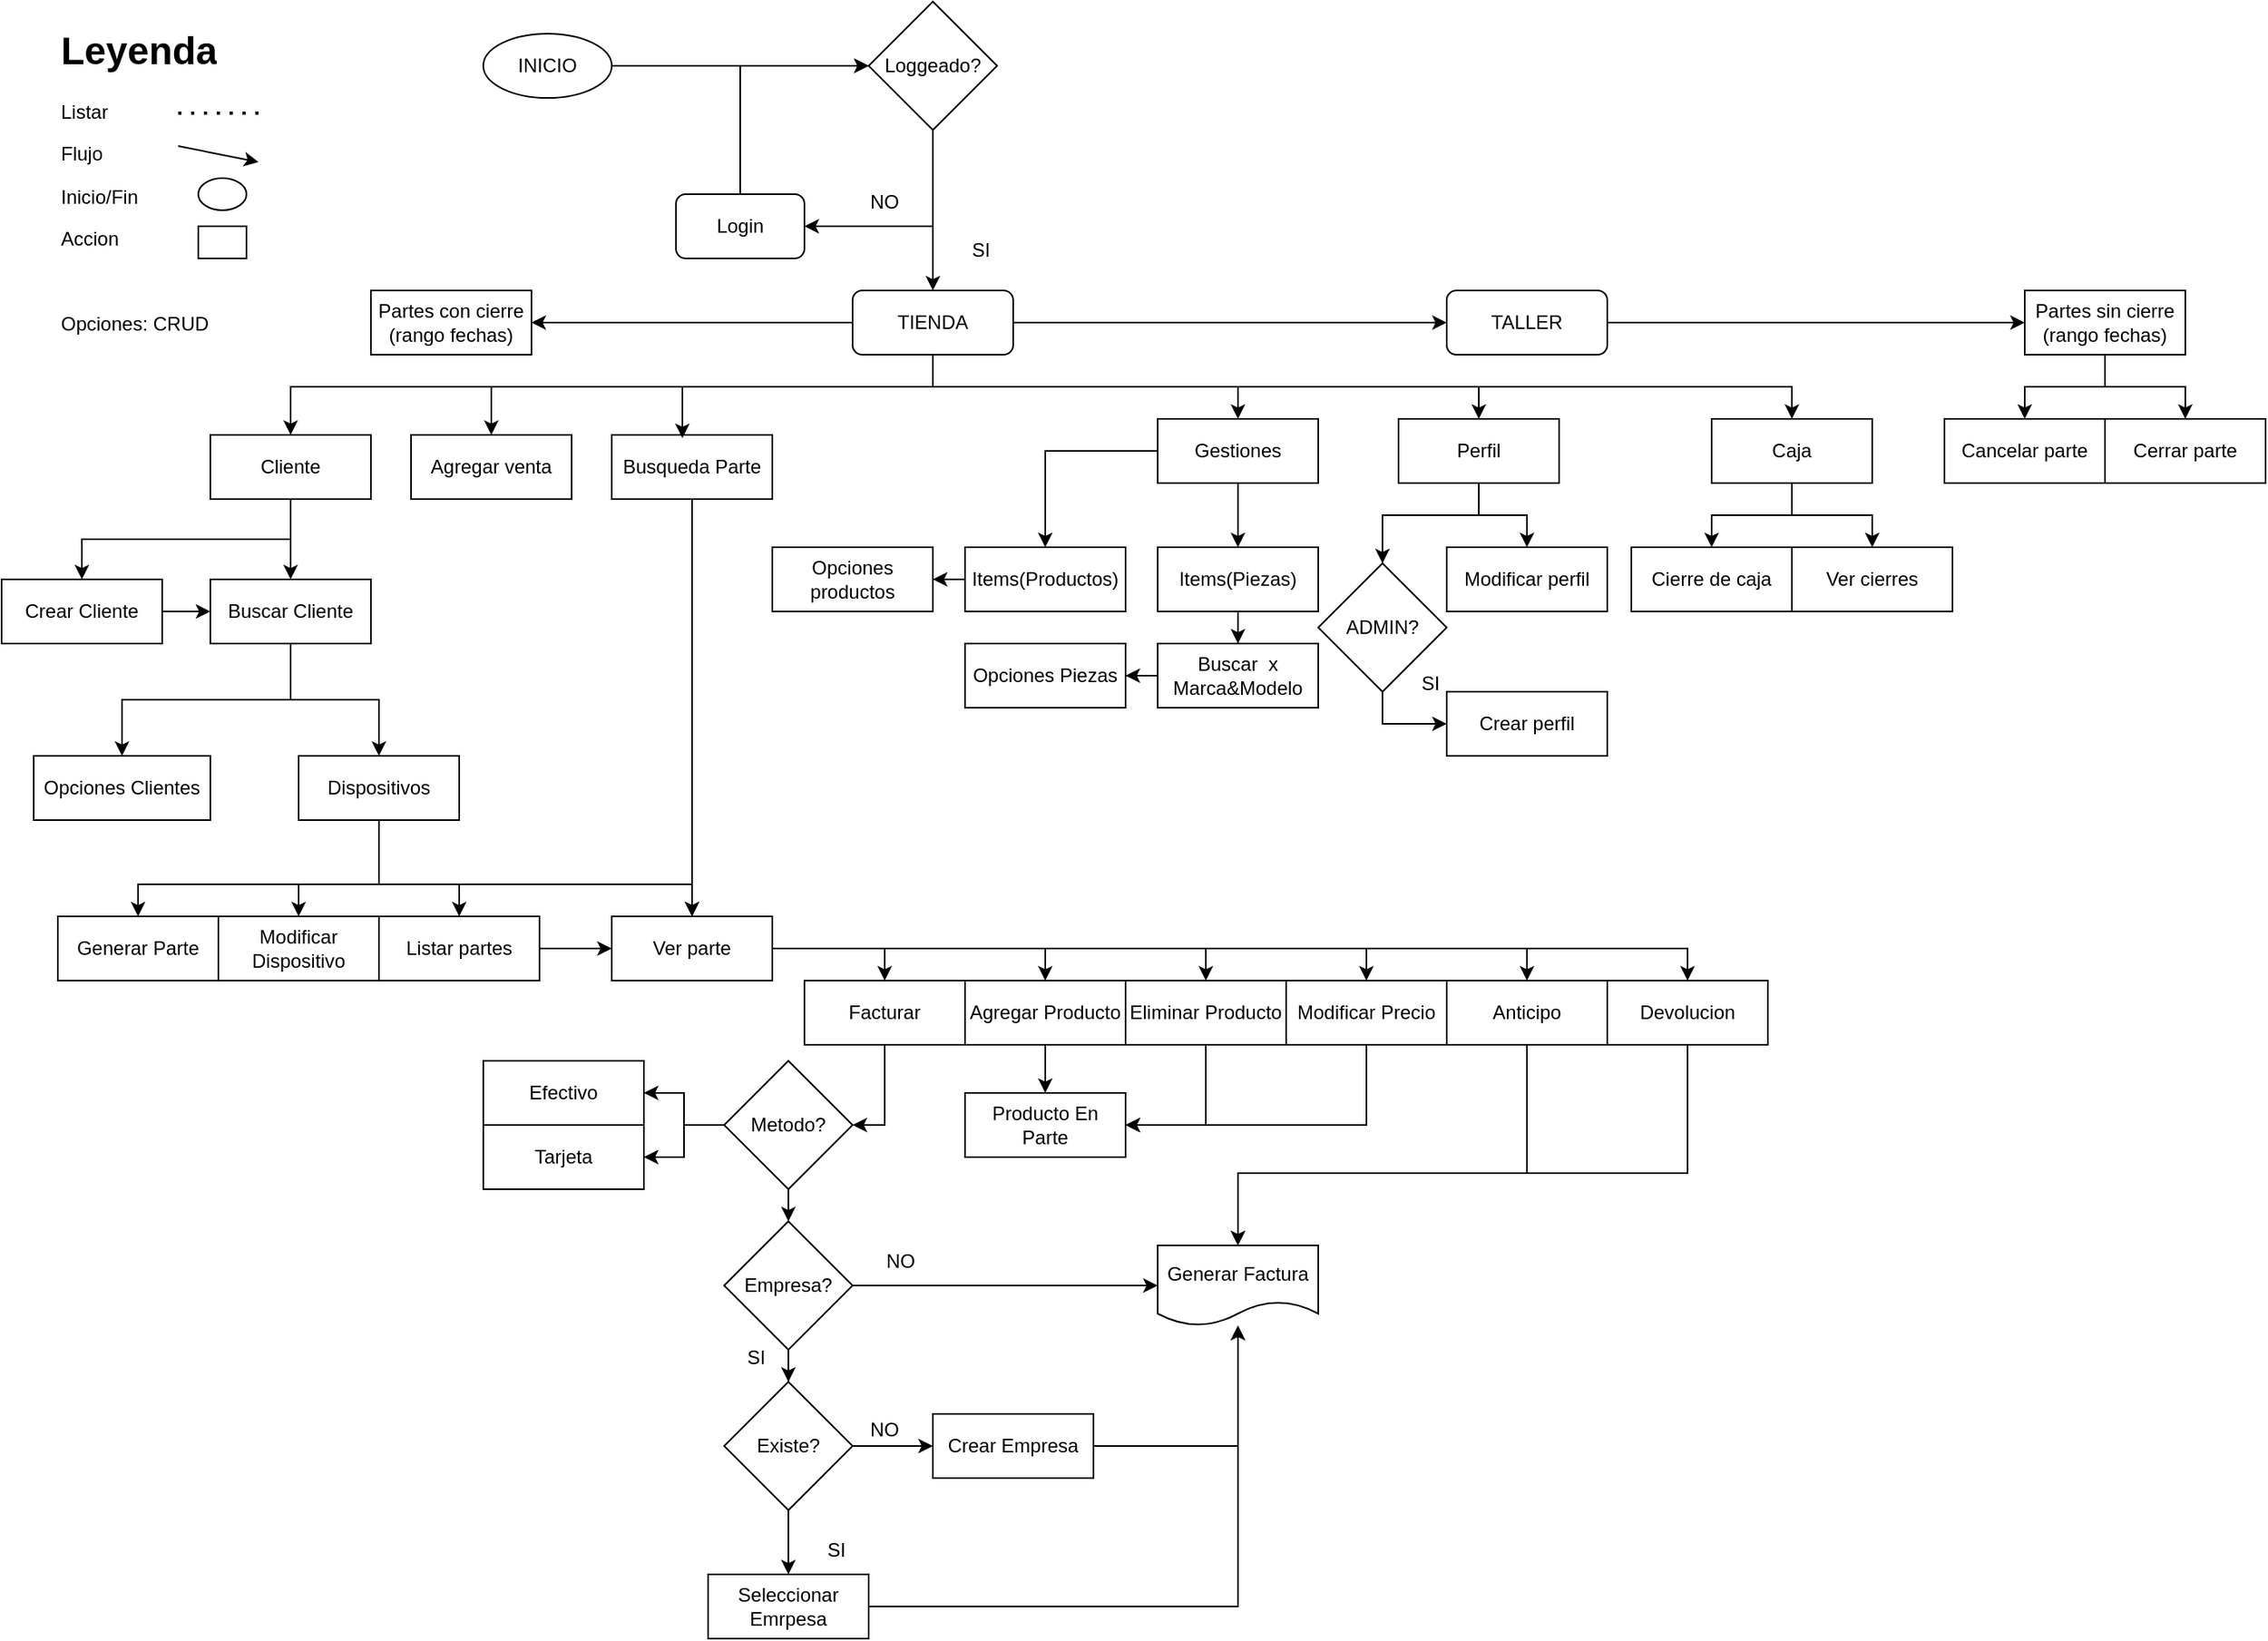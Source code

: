 <mxfile version="26.2.15">
  <diagram name="Página-1" id="Z_W9YwhYfjaV085U8AMI">
    <mxGraphModel dx="2492" dy="875" grid="1" gridSize="10" guides="1" tooltips="1" connect="1" arrows="1" fold="1" page="1" pageScale="1" pageWidth="827" pageHeight="1169" math="0" shadow="0">
      <root>
        <mxCell id="0" />
        <mxCell id="1" parent="0" />
        <mxCell id="-iHipi6ZEOvdDk3W6BI1-5" style="edgeStyle=orthogonalEdgeStyle;rounded=0;orthogonalLoop=1;jettySize=auto;html=1;entryX=0;entryY=0.5;entryDx=0;entryDy=0;" parent="1" source="-iHipi6ZEOvdDk3W6BI1-2" target="-iHipi6ZEOvdDk3W6BI1-4" edge="1">
          <mxGeometry relative="1" as="geometry" />
        </mxCell>
        <mxCell id="-iHipi6ZEOvdDk3W6BI1-2" value="INICIO" style="ellipse;whiteSpace=wrap;html=1;" parent="1" vertex="1">
          <mxGeometry x="120" y="20" width="80" height="40" as="geometry" />
        </mxCell>
        <mxCell id="-iHipi6ZEOvdDk3W6BI1-17" style="edgeStyle=orthogonalEdgeStyle;rounded=0;orthogonalLoop=1;jettySize=auto;html=1;entryX=0;entryY=0.5;entryDx=0;entryDy=0;exitX=0.5;exitY=0;exitDx=0;exitDy=0;" parent="1" source="-iHipi6ZEOvdDk3W6BI1-3" target="-iHipi6ZEOvdDk3W6BI1-4" edge="1">
          <mxGeometry relative="1" as="geometry" />
        </mxCell>
        <mxCell id="-iHipi6ZEOvdDk3W6BI1-3" value="Login" style="rounded=1;whiteSpace=wrap;html=1;" parent="1" vertex="1">
          <mxGeometry x="240" y="120" width="80" height="40" as="geometry" />
        </mxCell>
        <mxCell id="-iHipi6ZEOvdDk3W6BI1-9" style="edgeStyle=orthogonalEdgeStyle;rounded=0;orthogonalLoop=1;jettySize=auto;html=1;entryX=1;entryY=0.5;entryDx=0;entryDy=0;exitX=0.5;exitY=1;exitDx=0;exitDy=0;" parent="1" source="-iHipi6ZEOvdDk3W6BI1-4" target="-iHipi6ZEOvdDk3W6BI1-3" edge="1">
          <mxGeometry relative="1" as="geometry" />
        </mxCell>
        <mxCell id="-iHipi6ZEOvdDk3W6BI1-10" style="edgeStyle=orthogonalEdgeStyle;rounded=0;orthogonalLoop=1;jettySize=auto;html=1;entryX=0.5;entryY=0;entryDx=0;entryDy=0;exitX=0.5;exitY=1;exitDx=0;exitDy=0;" parent="1" source="-iHipi6ZEOvdDk3W6BI1-4" target="-iHipi6ZEOvdDk3W6BI1-8" edge="1">
          <mxGeometry relative="1" as="geometry" />
        </mxCell>
        <mxCell id="-iHipi6ZEOvdDk3W6BI1-4" value="Loggeado?" style="rhombus;whiteSpace=wrap;html=1;" parent="1" vertex="1">
          <mxGeometry x="360" width="80" height="80" as="geometry" />
        </mxCell>
        <mxCell id="-iHipi6ZEOvdDk3W6BI1-42" style="edgeStyle=orthogonalEdgeStyle;rounded=0;orthogonalLoop=1;jettySize=auto;html=1;entryX=0;entryY=0.5;entryDx=0;entryDy=0;" parent="1" source="-iHipi6ZEOvdDk3W6BI1-8" edge="1">
          <mxGeometry relative="1" as="geometry">
            <mxPoint x="720" y="200" as="targetPoint" />
          </mxGeometry>
        </mxCell>
        <mxCell id="-iHipi6ZEOvdDk3W6BI1-47" style="edgeStyle=orthogonalEdgeStyle;rounded=0;orthogonalLoop=1;jettySize=auto;html=1;entryX=0.5;entryY=0;entryDx=0;entryDy=0;exitX=0.5;exitY=1;exitDx=0;exitDy=0;" parent="1" source="-iHipi6ZEOvdDk3W6BI1-8" target="-iHipi6ZEOvdDk3W6BI1-21" edge="1">
          <mxGeometry relative="1" as="geometry">
            <Array as="points">
              <mxPoint x="400" y="240" />
              <mxPoint y="240" />
            </Array>
          </mxGeometry>
        </mxCell>
        <mxCell id="wO2uM60JOVc9Lu1RM6yL-9" style="edgeStyle=orthogonalEdgeStyle;rounded=0;orthogonalLoop=1;jettySize=auto;html=1;entryX=0.5;entryY=0;entryDx=0;entryDy=0;exitX=0.5;exitY=1;exitDx=0;exitDy=0;" parent="1" source="-iHipi6ZEOvdDk3W6BI1-8" target="wO2uM60JOVc9Lu1RM6yL-8" edge="1">
          <mxGeometry relative="1" as="geometry">
            <Array as="points">
              <mxPoint x="400" y="240" />
              <mxPoint x="590" y="240" />
            </Array>
          </mxGeometry>
        </mxCell>
        <mxCell id="diz5Id2DLB-o77FFqCjS-1" style="edgeStyle=orthogonalEdgeStyle;rounded=0;orthogonalLoop=1;jettySize=auto;html=1;" parent="1" source="-iHipi6ZEOvdDk3W6BI1-8" target="-iHipi6ZEOvdDk3W6BI1-74" edge="1">
          <mxGeometry relative="1" as="geometry" />
        </mxCell>
        <mxCell id="diz5Id2DLB-o77FFqCjS-9" style="edgeStyle=orthogonalEdgeStyle;rounded=0;orthogonalLoop=1;jettySize=auto;html=1;entryX=0.5;entryY=0;entryDx=0;entryDy=0;" parent="1" source="-iHipi6ZEOvdDk3W6BI1-8" target="-iHipi6ZEOvdDk3W6BI1-22" edge="1">
          <mxGeometry relative="1" as="geometry">
            <Array as="points">
              <mxPoint x="400" y="240" />
              <mxPoint x="125" y="240" />
            </Array>
          </mxGeometry>
        </mxCell>
        <mxCell id="diz5Id2DLB-o77FFqCjS-44" style="edgeStyle=orthogonalEdgeStyle;rounded=0;orthogonalLoop=1;jettySize=auto;html=1;entryX=0.5;entryY=0;entryDx=0;entryDy=0;" parent="1" source="-iHipi6ZEOvdDk3W6BI1-8" target="-iHipi6ZEOvdDk3W6BI1-23" edge="1">
          <mxGeometry relative="1" as="geometry">
            <Array as="points">
              <mxPoint x="400" y="240" />
              <mxPoint x="740" y="240" />
            </Array>
          </mxGeometry>
        </mxCell>
        <mxCell id="diz5Id2DLB-o77FFqCjS-45" style="edgeStyle=orthogonalEdgeStyle;rounded=0;orthogonalLoop=1;jettySize=auto;html=1;entryX=0.5;entryY=0;entryDx=0;entryDy=0;" parent="1" source="-iHipi6ZEOvdDk3W6BI1-8" target="-iHipi6ZEOvdDk3W6BI1-24" edge="1">
          <mxGeometry relative="1" as="geometry">
            <Array as="points">
              <mxPoint x="400" y="240" />
              <mxPoint x="935" y="240" />
            </Array>
          </mxGeometry>
        </mxCell>
        <mxCell id="-iHipi6ZEOvdDk3W6BI1-8" value="TIENDA" style="rounded=1;whiteSpace=wrap;html=1;" parent="1" vertex="1">
          <mxGeometry x="350" y="180" width="100" height="40" as="geometry" />
        </mxCell>
        <mxCell id="-iHipi6ZEOvdDk3W6BI1-11" value="SI" style="text;html=1;align=center;verticalAlign=middle;whiteSpace=wrap;rounded=0;" parent="1" vertex="1">
          <mxGeometry x="400" y="140" width="60" height="30" as="geometry" />
        </mxCell>
        <mxCell id="-iHipi6ZEOvdDk3W6BI1-12" value="NO" style="text;html=1;align=center;verticalAlign=middle;whiteSpace=wrap;rounded=0;" parent="1" vertex="1">
          <mxGeometry x="340" y="110" width="60" height="30" as="geometry" />
        </mxCell>
        <mxCell id="wO2uM60JOVc9Lu1RM6yL-36" style="edgeStyle=orthogonalEdgeStyle;rounded=0;orthogonalLoop=1;jettySize=auto;html=1;entryX=0;entryY=0.5;entryDx=0;entryDy=0;" parent="1" source="-iHipi6ZEOvdDk3W6BI1-19" target="-iHipi6ZEOvdDk3W6BI1-31" edge="1">
          <mxGeometry relative="1" as="geometry" />
        </mxCell>
        <mxCell id="-iHipi6ZEOvdDk3W6BI1-19" value="Crear Cliente" style="rounded=0;whiteSpace=wrap;html=1;" parent="1" vertex="1">
          <mxGeometry x="-180" y="360" width="100" height="40" as="geometry" />
        </mxCell>
        <mxCell id="diz5Id2DLB-o77FFqCjS-10" style="edgeStyle=orthogonalEdgeStyle;rounded=0;orthogonalLoop=1;jettySize=auto;html=1;" parent="1" source="-iHipi6ZEOvdDk3W6BI1-20" target="-iHipi6ZEOvdDk3W6BI1-65" edge="1">
          <mxGeometry relative="1" as="geometry" />
        </mxCell>
        <mxCell id="-iHipi6ZEOvdDk3W6BI1-20" value="Busqueda Parte" style="rounded=0;whiteSpace=wrap;html=1;" parent="1" vertex="1">
          <mxGeometry x="200" y="270" width="100" height="40" as="geometry" />
        </mxCell>
        <mxCell id="wO2uM60JOVc9Lu1RM6yL-35" style="edgeStyle=orthogonalEdgeStyle;rounded=0;orthogonalLoop=1;jettySize=auto;html=1;entryX=0.5;entryY=0;entryDx=0;entryDy=0;exitX=0.5;exitY=1;exitDx=0;exitDy=0;" parent="1" source="-iHipi6ZEOvdDk3W6BI1-21" target="-iHipi6ZEOvdDk3W6BI1-19" edge="1">
          <mxGeometry relative="1" as="geometry" />
        </mxCell>
        <mxCell id="wO2uM60JOVc9Lu1RM6yL-37" style="edgeStyle=orthogonalEdgeStyle;rounded=0;orthogonalLoop=1;jettySize=auto;html=1;entryX=0.5;entryY=0;entryDx=0;entryDy=0;" parent="1" source="-iHipi6ZEOvdDk3W6BI1-21" target="-iHipi6ZEOvdDk3W6BI1-31" edge="1">
          <mxGeometry relative="1" as="geometry" />
        </mxCell>
        <mxCell id="-iHipi6ZEOvdDk3W6BI1-21" value="&lt;div&gt;&lt;span style=&quot;background-color: transparent; color: light-dark(rgb(0, 0, 0), rgb(255, 255, 255));&quot;&gt;Cliente&lt;/span&gt;&lt;/div&gt;" style="rounded=0;whiteSpace=wrap;html=1;" parent="1" vertex="1">
          <mxGeometry x="-50" y="270" width="100" height="40" as="geometry" />
        </mxCell>
        <mxCell id="-iHipi6ZEOvdDk3W6BI1-22" value="Agregar venta" style="rounded=0;whiteSpace=wrap;html=1;" parent="1" vertex="1">
          <mxGeometry x="75" y="270" width="100" height="40" as="geometry" />
        </mxCell>
        <mxCell id="diz5Id2DLB-o77FFqCjS-38" style="edgeStyle=orthogonalEdgeStyle;rounded=0;orthogonalLoop=1;jettySize=auto;html=1;" parent="1" source="-iHipi6ZEOvdDk3W6BI1-23" target="diz5Id2DLB-o77FFqCjS-36" edge="1">
          <mxGeometry relative="1" as="geometry">
            <Array as="points">
              <mxPoint x="740" y="320" />
              <mxPoint x="680" y="320" />
            </Array>
          </mxGeometry>
        </mxCell>
        <mxCell id="diz5Id2DLB-o77FFqCjS-43" style="edgeStyle=orthogonalEdgeStyle;rounded=0;orthogonalLoop=1;jettySize=auto;html=1;entryX=0.5;entryY=0;entryDx=0;entryDy=0;" parent="1" source="-iHipi6ZEOvdDk3W6BI1-23" target="wO2uM60JOVc9Lu1RM6yL-6" edge="1">
          <mxGeometry relative="1" as="geometry" />
        </mxCell>
        <mxCell id="-iHipi6ZEOvdDk3W6BI1-23" value="Perfil" style="rounded=0;whiteSpace=wrap;html=1;" parent="1" vertex="1">
          <mxGeometry x="690" y="260" width="100" height="40" as="geometry" />
        </mxCell>
        <mxCell id="wO2uM60JOVc9Lu1RM6yL-4" style="edgeStyle=orthogonalEdgeStyle;rounded=0;orthogonalLoop=1;jettySize=auto;html=1;entryX=0.5;entryY=0;entryDx=0;entryDy=0;" parent="1" source="-iHipi6ZEOvdDk3W6BI1-24" target="wO2uM60JOVc9Lu1RM6yL-2" edge="1">
          <mxGeometry relative="1" as="geometry" />
        </mxCell>
        <mxCell id="wO2uM60JOVc9Lu1RM6yL-5" style="edgeStyle=orthogonalEdgeStyle;rounded=0;orthogonalLoop=1;jettySize=auto;html=1;entryX=0.5;entryY=0;entryDx=0;entryDy=0;" parent="1" source="-iHipi6ZEOvdDk3W6BI1-24" target="wO2uM60JOVc9Lu1RM6yL-3" edge="1">
          <mxGeometry relative="1" as="geometry" />
        </mxCell>
        <mxCell id="-iHipi6ZEOvdDk3W6BI1-24" value="Caja" style="rounded=0;whiteSpace=wrap;html=1;" parent="1" vertex="1">
          <mxGeometry x="885" y="260" width="100" height="40" as="geometry" />
        </mxCell>
        <mxCell id="-iHipi6ZEOvdDk3W6BI1-60" style="edgeStyle=orthogonalEdgeStyle;rounded=0;orthogonalLoop=1;jettySize=auto;html=1;entryX=0.5;entryY=0;entryDx=0;entryDy=0;" parent="1" source="-iHipi6ZEOvdDk3W6BI1-31" target="-iHipi6ZEOvdDk3W6BI1-59" edge="1">
          <mxGeometry relative="1" as="geometry" />
        </mxCell>
        <mxCell id="-iHipi6ZEOvdDk3W6BI1-62" style="edgeStyle=orthogonalEdgeStyle;rounded=0;orthogonalLoop=1;jettySize=auto;html=1;entryX=0.5;entryY=0;entryDx=0;entryDy=0;" parent="1" source="-iHipi6ZEOvdDk3W6BI1-31" target="-iHipi6ZEOvdDk3W6BI1-61" edge="1">
          <mxGeometry relative="1" as="geometry" />
        </mxCell>
        <mxCell id="-iHipi6ZEOvdDk3W6BI1-31" value="Buscar Cliente" style="rounded=0;whiteSpace=wrap;html=1;" parent="1" vertex="1">
          <mxGeometry x="-50" y="360" width="100" height="40" as="geometry" />
        </mxCell>
        <mxCell id="-iHipi6ZEOvdDk3W6BI1-59" value="Opciones Clientes" style="rounded=0;whiteSpace=wrap;html=1;" parent="1" vertex="1">
          <mxGeometry x="-160" y="470" width="110" height="40" as="geometry" />
        </mxCell>
        <mxCell id="wO2uM60JOVc9Lu1RM6yL-19" style="edgeStyle=orthogonalEdgeStyle;rounded=0;orthogonalLoop=1;jettySize=auto;html=1;entryX=0.5;entryY=0;entryDx=0;entryDy=0;" parent="1" source="-iHipi6ZEOvdDk3W6BI1-61" target="-iHipi6ZEOvdDk3W6BI1-68" edge="1">
          <mxGeometry relative="1" as="geometry">
            <Array as="points">
              <mxPoint x="55" y="550" />
              <mxPoint x="5" y="550" />
            </Array>
          </mxGeometry>
        </mxCell>
        <mxCell id="wO2uM60JOVc9Lu1RM6yL-26" style="edgeStyle=orthogonalEdgeStyle;rounded=0;orthogonalLoop=1;jettySize=auto;html=1;entryX=0.5;entryY=0;entryDx=0;entryDy=0;exitX=0.5;exitY=1;exitDx=0;exitDy=0;" parent="1" source="-iHipi6ZEOvdDk3W6BI1-61" target="-iHipi6ZEOvdDk3W6BI1-65" edge="1">
          <mxGeometry relative="1" as="geometry">
            <Array as="points">
              <mxPoint x="55" y="550" />
              <mxPoint x="250" y="550" />
            </Array>
          </mxGeometry>
        </mxCell>
        <mxCell id="diz5Id2DLB-o77FFqCjS-6" style="edgeStyle=orthogonalEdgeStyle;rounded=0;orthogonalLoop=1;jettySize=auto;html=1;entryX=0.5;entryY=0;entryDx=0;entryDy=0;" parent="1" source="-iHipi6ZEOvdDk3W6BI1-61" target="-iHipi6ZEOvdDk3W6BI1-64" edge="1">
          <mxGeometry relative="1" as="geometry">
            <Array as="points">
              <mxPoint x="55" y="550" />
              <mxPoint x="105" y="550" />
            </Array>
          </mxGeometry>
        </mxCell>
        <mxCell id="diz5Id2DLB-o77FFqCjS-28" style="edgeStyle=orthogonalEdgeStyle;rounded=0;orthogonalLoop=1;jettySize=auto;html=1;entryX=0.5;entryY=0;entryDx=0;entryDy=0;" parent="1" source="-iHipi6ZEOvdDk3W6BI1-61" target="-iHipi6ZEOvdDk3W6BI1-70" edge="1">
          <mxGeometry relative="1" as="geometry">
            <Array as="points">
              <mxPoint x="55" y="550" />
              <mxPoint x="-95" y="550" />
            </Array>
          </mxGeometry>
        </mxCell>
        <mxCell id="-iHipi6ZEOvdDk3W6BI1-61" value="Dispositivos" style="rounded=0;whiteSpace=wrap;html=1;" parent="1" vertex="1">
          <mxGeometry x="5" y="470" width="100" height="40" as="geometry" />
        </mxCell>
        <mxCell id="diz5Id2DLB-o77FFqCjS-27" style="edgeStyle=orthogonalEdgeStyle;rounded=0;orthogonalLoop=1;jettySize=auto;html=1;entryX=0;entryY=0.5;entryDx=0;entryDy=0;" parent="1" source="-iHipi6ZEOvdDk3W6BI1-64" target="-iHipi6ZEOvdDk3W6BI1-65" edge="1">
          <mxGeometry relative="1" as="geometry" />
        </mxCell>
        <mxCell id="-iHipi6ZEOvdDk3W6BI1-64" value="Listar partes" style="rounded=0;whiteSpace=wrap;html=1;" parent="1" vertex="1">
          <mxGeometry x="55" y="570" width="100" height="40" as="geometry" />
        </mxCell>
        <mxCell id="wO2uM60JOVc9Lu1RM6yL-32" style="edgeStyle=orthogonalEdgeStyle;rounded=0;orthogonalLoop=1;jettySize=auto;html=1;entryX=0.5;entryY=0;entryDx=0;entryDy=0;" parent="1" source="-iHipi6ZEOvdDk3W6BI1-65" target="wO2uM60JOVc9Lu1RM6yL-31" edge="1">
          <mxGeometry relative="1" as="geometry" />
        </mxCell>
        <mxCell id="wO2uM60JOVc9Lu1RM6yL-34" style="edgeStyle=orthogonalEdgeStyle;rounded=0;orthogonalLoop=1;jettySize=auto;html=1;entryX=0.5;entryY=0;entryDx=0;entryDy=0;" parent="1" source="-iHipi6ZEOvdDk3W6BI1-65" target="wO2uM60JOVc9Lu1RM6yL-33" edge="1">
          <mxGeometry relative="1" as="geometry" />
        </mxCell>
        <mxCell id="U4_lhC-odjG4sOQ1pjXB-10" style="edgeStyle=orthogonalEdgeStyle;rounded=0;orthogonalLoop=1;jettySize=auto;html=1;entryX=0.5;entryY=0;entryDx=0;entryDy=0;" parent="1" source="-iHipi6ZEOvdDk3W6BI1-65" target="wO2uM60JOVc9Lu1RM6yL-38" edge="1">
          <mxGeometry relative="1" as="geometry" />
        </mxCell>
        <mxCell id="U4_lhC-odjG4sOQ1pjXB-11" style="edgeStyle=orthogonalEdgeStyle;rounded=0;orthogonalLoop=1;jettySize=auto;html=1;entryX=0.5;entryY=0;entryDx=0;entryDy=0;" parent="1" source="-iHipi6ZEOvdDk3W6BI1-65" target="wO2uM60JOVc9Lu1RM6yL-39" edge="1">
          <mxGeometry relative="1" as="geometry" />
        </mxCell>
        <mxCell id="U4_lhC-odjG4sOQ1pjXB-13" style="edgeStyle=orthogonalEdgeStyle;rounded=0;orthogonalLoop=1;jettySize=auto;html=1;entryX=0.5;entryY=0;entryDx=0;entryDy=0;" parent="1" source="-iHipi6ZEOvdDk3W6BI1-65" target="wO2uM60JOVc9Lu1RM6yL-40" edge="1">
          <mxGeometry relative="1" as="geometry" />
        </mxCell>
        <mxCell id="U4_lhC-odjG4sOQ1pjXB-15" style="edgeStyle=orthogonalEdgeStyle;rounded=0;orthogonalLoop=1;jettySize=auto;html=1;entryX=0.5;entryY=0;entryDx=0;entryDy=0;" parent="1" source="-iHipi6ZEOvdDk3W6BI1-65" target="U4_lhC-odjG4sOQ1pjXB-14" edge="1">
          <mxGeometry relative="1" as="geometry" />
        </mxCell>
        <mxCell id="-iHipi6ZEOvdDk3W6BI1-65" value="Ver parte" style="rounded=0;whiteSpace=wrap;html=1;" parent="1" vertex="1">
          <mxGeometry x="200" y="570" width="100" height="40" as="geometry" />
        </mxCell>
        <mxCell id="-iHipi6ZEOvdDk3W6BI1-68" value="Modificar Dispositivo" style="rounded=0;whiteSpace=wrap;html=1;" parent="1" vertex="1">
          <mxGeometry x="-45" y="570" width="100" height="40" as="geometry" />
        </mxCell>
        <mxCell id="-iHipi6ZEOvdDk3W6BI1-70" value="Generar Parte" style="rounded=0;whiteSpace=wrap;html=1;" parent="1" vertex="1">
          <mxGeometry x="-145" y="570" width="100" height="40" as="geometry" />
        </mxCell>
        <mxCell id="-iHipi6ZEOvdDk3W6BI1-74" value="Partes con cierre&lt;br&gt;(rango fechas)" style="rounded=0;whiteSpace=wrap;html=1;" parent="1" vertex="1">
          <mxGeometry x="50" y="180" width="100" height="40" as="geometry" />
        </mxCell>
        <mxCell id="-iHipi6ZEOvdDk3W6BI1-77" value="" style="endArrow=none;dashed=1;html=1;dashPattern=1 3;strokeWidth=2;rounded=0;" parent="1" edge="1">
          <mxGeometry width="50" height="50" relative="1" as="geometry">
            <mxPoint x="-70" y="69.52" as="sourcePoint" />
            <mxPoint x="-20" y="69.52" as="targetPoint" />
          </mxGeometry>
        </mxCell>
        <mxCell id="-iHipi6ZEOvdDk3W6BI1-79" value="&lt;h1 style=&quot;margin-top: 0px;&quot;&gt;Leyenda&lt;/h1&gt;&lt;p&gt;Listar&amp;nbsp;&lt;/p&gt;&lt;p&gt;&lt;span style=&quot;background-color: transparent; color: light-dark(rgb(0, 0, 0), rgb(255, 255, 255));&quot;&gt;Flujo&amp;nbsp;&lt;/span&gt;&lt;/p&gt;&lt;p&gt;&lt;span style=&quot;background-color: transparent; color: light-dark(rgb(0, 0, 0), rgb(255, 255, 255));&quot;&gt;Inicio/Fin&lt;/span&gt;&lt;/p&gt;&lt;p&gt;&lt;span style=&quot;background-color: transparent; color: light-dark(rgb(0, 0, 0), rgb(255, 255, 255));&quot;&gt;Accion&lt;/span&gt;&lt;/p&gt;&lt;p&gt;&lt;span style=&quot;background-color: transparent; color: light-dark(rgb(0, 0, 0), rgb(255, 255, 255));&quot;&gt;&lt;br&gt;&lt;/span&gt;&lt;/p&gt;&lt;p&gt;Opciones: CRUD&lt;/p&gt;" style="text;html=1;whiteSpace=wrap;overflow=hidden;rounded=0;" parent="1" vertex="1">
          <mxGeometry x="-145" y="10" width="180" height="240" as="geometry" />
        </mxCell>
        <mxCell id="-iHipi6ZEOvdDk3W6BI1-80" value="" style="ellipse;whiteSpace=wrap;html=1;" parent="1" vertex="1">
          <mxGeometry x="-57.5" y="110" width="30" height="20" as="geometry" />
        </mxCell>
        <mxCell id="-iHipi6ZEOvdDk3W6BI1-81" value="" style="endArrow=classic;html=1;rounded=0;" parent="1" edge="1">
          <mxGeometry width="50" height="50" relative="1" as="geometry">
            <mxPoint x="-70" y="90" as="sourcePoint" />
            <mxPoint x="-20" y="100" as="targetPoint" />
          </mxGeometry>
        </mxCell>
        <mxCell id="-iHipi6ZEOvdDk3W6BI1-82" value="" style="rounded=0;whiteSpace=wrap;html=1;" parent="1" vertex="1">
          <mxGeometry x="-57.5" y="140" width="30" height="20" as="geometry" />
        </mxCell>
        <mxCell id="wO2uM60JOVc9Lu1RM6yL-2" value="Cierre de caja" style="rounded=0;whiteSpace=wrap;html=1;" parent="1" vertex="1">
          <mxGeometry x="835" y="340" width="100" height="40" as="geometry" />
        </mxCell>
        <mxCell id="wO2uM60JOVc9Lu1RM6yL-3" value="Ver cierres" style="rounded=0;whiteSpace=wrap;html=1;" parent="1" vertex="1">
          <mxGeometry x="935" y="340" width="100" height="40" as="geometry" />
        </mxCell>
        <mxCell id="wO2uM60JOVc9Lu1RM6yL-6" value="Modificar perfil" style="rounded=0;whiteSpace=wrap;html=1;" parent="1" vertex="1">
          <mxGeometry x="720" y="340" width="100" height="40" as="geometry" />
        </mxCell>
        <mxCell id="wO2uM60JOVc9Lu1RM6yL-13" style="edgeStyle=orthogonalEdgeStyle;rounded=0;orthogonalLoop=1;jettySize=auto;html=1;entryX=0.5;entryY=0;entryDx=0;entryDy=0;" parent="1" source="wO2uM60JOVc9Lu1RM6yL-8" target="wO2uM60JOVc9Lu1RM6yL-12" edge="1">
          <mxGeometry relative="1" as="geometry" />
        </mxCell>
        <mxCell id="wO2uM60JOVc9Lu1RM6yL-23" style="edgeStyle=orthogonalEdgeStyle;rounded=0;orthogonalLoop=1;jettySize=auto;html=1;entryX=0.5;entryY=0;entryDx=0;entryDy=0;" parent="1" source="wO2uM60JOVc9Lu1RM6yL-8" target="wO2uM60JOVc9Lu1RM6yL-17" edge="1">
          <mxGeometry relative="1" as="geometry" />
        </mxCell>
        <mxCell id="wO2uM60JOVc9Lu1RM6yL-8" value="&lt;div&gt;&lt;span style=&quot;background-color: transparent; color: light-dark(rgb(0, 0, 0), rgb(255, 255, 255));&quot;&gt;Gestiones&lt;/span&gt;&lt;/div&gt;" style="rounded=0;whiteSpace=wrap;html=1;" parent="1" vertex="1">
          <mxGeometry x="540" y="260" width="100" height="40" as="geometry" />
        </mxCell>
        <mxCell id="wO2uM60JOVc9Lu1RM6yL-16" style="edgeStyle=orthogonalEdgeStyle;rounded=0;orthogonalLoop=1;jettySize=auto;html=1;entryX=0.5;entryY=0;entryDx=0;entryDy=0;" parent="1" source="wO2uM60JOVc9Lu1RM6yL-12" target="wO2uM60JOVc9Lu1RM6yL-21" edge="1">
          <mxGeometry relative="1" as="geometry">
            <mxPoint x="590" y="420" as="targetPoint" />
          </mxGeometry>
        </mxCell>
        <mxCell id="wO2uM60JOVc9Lu1RM6yL-12" value="Items(Piezas)" style="rounded=0;whiteSpace=wrap;html=1;" parent="1" vertex="1">
          <mxGeometry x="540" y="340" width="100" height="40" as="geometry" />
        </mxCell>
        <mxCell id="diz5Id2DLB-o77FFqCjS-32" style="edgeStyle=orthogonalEdgeStyle;rounded=0;orthogonalLoop=1;jettySize=auto;html=1;entryX=1;entryY=0.5;entryDx=0;entryDy=0;" parent="1" source="wO2uM60JOVc9Lu1RM6yL-17" target="wO2uM60JOVc9Lu1RM6yL-18" edge="1">
          <mxGeometry relative="1" as="geometry" />
        </mxCell>
        <mxCell id="wO2uM60JOVc9Lu1RM6yL-17" value="Items(Productos)" style="rounded=0;whiteSpace=wrap;html=1;" parent="1" vertex="1">
          <mxGeometry x="420" y="340" width="100" height="40" as="geometry" />
        </mxCell>
        <mxCell id="wO2uM60JOVc9Lu1RM6yL-18" value="Opciones productos" style="rounded=0;whiteSpace=wrap;html=1;" parent="1" vertex="1">
          <mxGeometry x="300" y="340" width="100" height="40" as="geometry" />
        </mxCell>
        <mxCell id="diz5Id2DLB-o77FFqCjS-31" style="edgeStyle=orthogonalEdgeStyle;rounded=0;orthogonalLoop=1;jettySize=auto;html=1;entryX=1;entryY=0.5;entryDx=0;entryDy=0;" parent="1" source="wO2uM60JOVc9Lu1RM6yL-21" target="wO2uM60JOVc9Lu1RM6yL-22" edge="1">
          <mxGeometry relative="1" as="geometry" />
        </mxCell>
        <mxCell id="wO2uM60JOVc9Lu1RM6yL-21" value="Buscar&amp;nbsp; x Marca&amp;amp;Modelo" style="rounded=0;whiteSpace=wrap;html=1;" parent="1" vertex="1">
          <mxGeometry x="540" y="400" width="100" height="40" as="geometry" />
        </mxCell>
        <mxCell id="wO2uM60JOVc9Lu1RM6yL-22" value="Opciones Piezas" style="rounded=0;whiteSpace=wrap;html=1;" parent="1" vertex="1">
          <mxGeometry x="420" y="400" width="100" height="40" as="geometry" />
        </mxCell>
        <mxCell id="U4_lhC-odjG4sOQ1pjXB-25" style="edgeStyle=orthogonalEdgeStyle;rounded=0;orthogonalLoop=1;jettySize=auto;html=1;entryX=0.5;entryY=0;entryDx=0;entryDy=0;exitX=0.5;exitY=1;exitDx=0;exitDy=0;" parent="1" source="U4_lhC-odjG4sOQ1pjXB-1" target="U4_lhC-odjG4sOQ1pjXB-24" edge="1">
          <mxGeometry relative="1" as="geometry" />
        </mxCell>
        <mxCell id="diz5Id2DLB-o77FFqCjS-7" style="edgeStyle=orthogonalEdgeStyle;rounded=0;orthogonalLoop=1;jettySize=auto;html=1;entryX=1;entryY=0.5;entryDx=0;entryDy=0;" parent="1" source="wO2uM60JOVc9Lu1RM6yL-31" target="U4_lhC-odjG4sOQ1pjXB-1" edge="1">
          <mxGeometry relative="1" as="geometry" />
        </mxCell>
        <mxCell id="wO2uM60JOVc9Lu1RM6yL-31" value="Facturar" style="rounded=0;whiteSpace=wrap;html=1;" parent="1" vertex="1">
          <mxGeometry x="320" y="610" width="100" height="40" as="geometry" />
        </mxCell>
        <mxCell id="diz5Id2DLB-o77FFqCjS-24" style="edgeStyle=orthogonalEdgeStyle;rounded=0;orthogonalLoop=1;jettySize=auto;html=1;" parent="1" source="wO2uM60JOVc9Lu1RM6yL-33" target="diz5Id2DLB-o77FFqCjS-23" edge="1">
          <mxGeometry relative="1" as="geometry" />
        </mxCell>
        <mxCell id="wO2uM60JOVc9Lu1RM6yL-33" value="Agregar Producto" style="rounded=0;whiteSpace=wrap;html=1;" parent="1" vertex="1">
          <mxGeometry x="420" y="610" width="100" height="40" as="geometry" />
        </mxCell>
        <mxCell id="diz5Id2DLB-o77FFqCjS-14" style="edgeStyle=orthogonalEdgeStyle;rounded=0;orthogonalLoop=1;jettySize=auto;html=1;entryX=0.5;entryY=0;entryDx=0;entryDy=0;" parent="1" source="wO2uM60JOVc9Lu1RM6yL-38" target="diz5Id2DLB-o77FFqCjS-2" edge="1">
          <mxGeometry relative="1" as="geometry">
            <Array as="points">
              <mxPoint x="870" y="730" />
              <mxPoint x="590" y="730" />
            </Array>
          </mxGeometry>
        </mxCell>
        <mxCell id="wO2uM60JOVc9Lu1RM6yL-38" value="Devolucion" style="rounded=0;whiteSpace=wrap;html=1;" parent="1" vertex="1">
          <mxGeometry x="820" y="610" width="100" height="40" as="geometry" />
        </mxCell>
        <mxCell id="diz5Id2DLB-o77FFqCjS-21" style="edgeStyle=orthogonalEdgeStyle;rounded=0;orthogonalLoop=1;jettySize=auto;html=1;entryX=0.5;entryY=0;entryDx=0;entryDy=0;" parent="1" source="wO2uM60JOVc9Lu1RM6yL-39" target="diz5Id2DLB-o77FFqCjS-2" edge="1">
          <mxGeometry relative="1" as="geometry">
            <Array as="points">
              <mxPoint x="770" y="730" />
              <mxPoint x="590" y="730" />
            </Array>
          </mxGeometry>
        </mxCell>
        <mxCell id="wO2uM60JOVc9Lu1RM6yL-39" value="Anticipo" style="rounded=0;whiteSpace=wrap;html=1;" parent="1" vertex="1">
          <mxGeometry x="720" y="610" width="100" height="40" as="geometry" />
        </mxCell>
        <mxCell id="diz5Id2DLB-o77FFqCjS-26" style="edgeStyle=orthogonalEdgeStyle;rounded=0;orthogonalLoop=1;jettySize=auto;html=1;entryX=1;entryY=0.5;entryDx=0;entryDy=0;" parent="1" source="wO2uM60JOVc9Lu1RM6yL-40" target="diz5Id2DLB-o77FFqCjS-23" edge="1">
          <mxGeometry relative="1" as="geometry" />
        </mxCell>
        <mxCell id="wO2uM60JOVc9Lu1RM6yL-40" value="Eliminar Producto" style="rounded=0;whiteSpace=wrap;html=1;" parent="1" vertex="1">
          <mxGeometry x="520" y="610" width="100" height="40" as="geometry" />
        </mxCell>
        <mxCell id="U4_lhC-odjG4sOQ1pjXB-7" style="edgeStyle=orthogonalEdgeStyle;rounded=0;orthogonalLoop=1;jettySize=auto;html=1;entryX=1;entryY=0.5;entryDx=0;entryDy=0;" parent="1" source="U4_lhC-odjG4sOQ1pjXB-1" target="U4_lhC-odjG4sOQ1pjXB-6" edge="1">
          <mxGeometry relative="1" as="geometry" />
        </mxCell>
        <mxCell id="U4_lhC-odjG4sOQ1pjXB-8" style="edgeStyle=orthogonalEdgeStyle;rounded=0;orthogonalLoop=1;jettySize=auto;html=1;entryX=1;entryY=0.5;entryDx=0;entryDy=0;" parent="1" source="U4_lhC-odjG4sOQ1pjXB-1" target="U4_lhC-odjG4sOQ1pjXB-5" edge="1">
          <mxGeometry relative="1" as="geometry" />
        </mxCell>
        <mxCell id="U4_lhC-odjG4sOQ1pjXB-5" value="Efectivo" style="rounded=0;whiteSpace=wrap;html=1;" parent="1" vertex="1">
          <mxGeometry x="120" y="660" width="100" height="40" as="geometry" />
        </mxCell>
        <mxCell id="U4_lhC-odjG4sOQ1pjXB-6" value="Tarjeta" style="rounded=0;whiteSpace=wrap;html=1;" parent="1" vertex="1">
          <mxGeometry x="120" y="700" width="100" height="40" as="geometry" />
        </mxCell>
        <mxCell id="U4_lhC-odjG4sOQ1pjXB-17" style="edgeStyle=orthogonalEdgeStyle;rounded=0;orthogonalLoop=1;jettySize=auto;html=1;" parent="1" source="U4_lhC-odjG4sOQ1pjXB-9" target="U4_lhC-odjG4sOQ1pjXB-16" edge="1">
          <mxGeometry relative="1" as="geometry" />
        </mxCell>
        <mxCell id="U4_lhC-odjG4sOQ1pjXB-9" value="TALLER" style="rounded=1;whiteSpace=wrap;html=1;" parent="1" vertex="1">
          <mxGeometry x="720" y="180" width="100" height="40" as="geometry" />
        </mxCell>
        <mxCell id="diz5Id2DLB-o77FFqCjS-25" style="edgeStyle=orthogonalEdgeStyle;rounded=0;orthogonalLoop=1;jettySize=auto;html=1;entryX=1;entryY=0.5;entryDx=0;entryDy=0;exitX=0.5;exitY=1;exitDx=0;exitDy=0;" parent="1" source="U4_lhC-odjG4sOQ1pjXB-14" target="diz5Id2DLB-o77FFqCjS-23" edge="1">
          <mxGeometry relative="1" as="geometry" />
        </mxCell>
        <mxCell id="U4_lhC-odjG4sOQ1pjXB-14" value="Modificar Precio" style="rounded=0;whiteSpace=wrap;html=1;" parent="1" vertex="1">
          <mxGeometry x="620" y="610" width="100" height="40" as="geometry" />
        </mxCell>
        <mxCell id="U4_lhC-odjG4sOQ1pjXB-20" style="edgeStyle=orthogonalEdgeStyle;rounded=0;orthogonalLoop=1;jettySize=auto;html=1;entryX=0.5;entryY=0;entryDx=0;entryDy=0;" parent="1" source="U4_lhC-odjG4sOQ1pjXB-16" target="U4_lhC-odjG4sOQ1pjXB-18" edge="1">
          <mxGeometry relative="1" as="geometry" />
        </mxCell>
        <mxCell id="U4_lhC-odjG4sOQ1pjXB-22" style="edgeStyle=orthogonalEdgeStyle;rounded=0;orthogonalLoop=1;jettySize=auto;html=1;entryX=0.5;entryY=0;entryDx=0;entryDy=0;" parent="1" source="U4_lhC-odjG4sOQ1pjXB-16" target="U4_lhC-odjG4sOQ1pjXB-21" edge="1">
          <mxGeometry relative="1" as="geometry" />
        </mxCell>
        <mxCell id="U4_lhC-odjG4sOQ1pjXB-16" value="Partes sin cierre&lt;br&gt;(rango fechas)" style="rounded=0;whiteSpace=wrap;html=1;" parent="1" vertex="1">
          <mxGeometry x="1080" y="180" width="100" height="40" as="geometry" />
        </mxCell>
        <mxCell id="U4_lhC-odjG4sOQ1pjXB-18" value="Cerrar parte" style="rounded=0;whiteSpace=wrap;html=1;" parent="1" vertex="1">
          <mxGeometry x="1130" y="260" width="100" height="40" as="geometry" />
        </mxCell>
        <mxCell id="U4_lhC-odjG4sOQ1pjXB-21" value="Cancelar parte" style="rounded=0;whiteSpace=wrap;html=1;" parent="1" vertex="1">
          <mxGeometry x="1030" y="260" width="100" height="40" as="geometry" />
        </mxCell>
        <mxCell id="diz5Id2DLB-o77FFqCjS-3" style="edgeStyle=orthogonalEdgeStyle;rounded=0;orthogonalLoop=1;jettySize=auto;html=1;" parent="1" source="U4_lhC-odjG4sOQ1pjXB-24" target="diz5Id2DLB-o77FFqCjS-2" edge="1">
          <mxGeometry relative="1" as="geometry" />
        </mxCell>
        <mxCell id="diz5Id2DLB-o77FFqCjS-15" style="edgeStyle=orthogonalEdgeStyle;rounded=0;orthogonalLoop=1;jettySize=auto;html=1;entryX=0.5;entryY=0;entryDx=0;entryDy=0;" parent="1" source="U4_lhC-odjG4sOQ1pjXB-24" target="U4_lhC-odjG4sOQ1pjXB-29" edge="1">
          <mxGeometry relative="1" as="geometry" />
        </mxCell>
        <mxCell id="U4_lhC-odjG4sOQ1pjXB-24" value="Empresa?" style="rhombus;whiteSpace=wrap;html=1;rounded=0;" parent="1" vertex="1">
          <mxGeometry x="270" y="760" width="80" height="80" as="geometry" />
        </mxCell>
        <mxCell id="diz5Id2DLB-o77FFqCjS-17" style="edgeStyle=orthogonalEdgeStyle;rounded=0;orthogonalLoop=1;jettySize=auto;html=1;entryX=0.5;entryY=0;entryDx=0;entryDy=0;" parent="1" source="U4_lhC-odjG4sOQ1pjXB-29" target="U4_lhC-odjG4sOQ1pjXB-31" edge="1">
          <mxGeometry relative="1" as="geometry" />
        </mxCell>
        <mxCell id="diz5Id2DLB-o77FFqCjS-18" style="edgeStyle=orthogonalEdgeStyle;rounded=0;orthogonalLoop=1;jettySize=auto;html=1;entryX=0;entryY=0.5;entryDx=0;entryDy=0;" parent="1" source="U4_lhC-odjG4sOQ1pjXB-29" target="U4_lhC-odjG4sOQ1pjXB-41" edge="1">
          <mxGeometry relative="1" as="geometry" />
        </mxCell>
        <mxCell id="U4_lhC-odjG4sOQ1pjXB-29" value="Existe?" style="rhombus;whiteSpace=wrap;html=1;" parent="1" vertex="1">
          <mxGeometry x="270" y="860" width="80" height="80" as="geometry" />
        </mxCell>
        <mxCell id="diz5Id2DLB-o77FFqCjS-19" style="edgeStyle=orthogonalEdgeStyle;rounded=0;orthogonalLoop=1;jettySize=auto;html=1;" parent="1" source="U4_lhC-odjG4sOQ1pjXB-31" target="diz5Id2DLB-o77FFqCjS-2" edge="1">
          <mxGeometry relative="1" as="geometry" />
        </mxCell>
        <mxCell id="U4_lhC-odjG4sOQ1pjXB-31" value="Seleccionar Emrpesa" style="rounded=0;whiteSpace=wrap;html=1;" parent="1" vertex="1">
          <mxGeometry x="260" y="980" width="100" height="40" as="geometry" />
        </mxCell>
        <mxCell id="U4_lhC-odjG4sOQ1pjXB-33" value="SI" style="text;html=1;align=center;verticalAlign=middle;whiteSpace=wrap;rounded=0;" parent="1" vertex="1">
          <mxGeometry x="310" y="950" width="60" height="30" as="geometry" />
        </mxCell>
        <mxCell id="U4_lhC-odjG4sOQ1pjXB-34" value="NO" style="text;html=1;align=center;verticalAlign=middle;whiteSpace=wrap;rounded=0;" parent="1" vertex="1">
          <mxGeometry x="350" y="770" width="60" height="30" as="geometry" />
        </mxCell>
        <mxCell id="U4_lhC-odjG4sOQ1pjXB-1" value="Metodo?" style="rhombus;whiteSpace=wrap;html=1;rounded=0;" parent="1" vertex="1">
          <mxGeometry x="270" y="660" width="80" height="80" as="geometry" />
        </mxCell>
        <mxCell id="U4_lhC-odjG4sOQ1pjXB-38" value="SI" style="text;html=1;align=center;verticalAlign=middle;whiteSpace=wrap;rounded=0;" parent="1" vertex="1">
          <mxGeometry x="260" y="830" width="60" height="30" as="geometry" />
        </mxCell>
        <mxCell id="U4_lhC-odjG4sOQ1pjXB-40" value="NO" style="text;html=1;align=center;verticalAlign=middle;whiteSpace=wrap;rounded=0;" parent="1" vertex="1">
          <mxGeometry x="340" y="875" width="60" height="30" as="geometry" />
        </mxCell>
        <mxCell id="diz5Id2DLB-o77FFqCjS-20" style="edgeStyle=orthogonalEdgeStyle;rounded=0;orthogonalLoop=1;jettySize=auto;html=1;" parent="1" source="U4_lhC-odjG4sOQ1pjXB-41" target="diz5Id2DLB-o77FFqCjS-2" edge="1">
          <mxGeometry relative="1" as="geometry" />
        </mxCell>
        <mxCell id="U4_lhC-odjG4sOQ1pjXB-41" value="Crear Empresa" style="rounded=0;whiteSpace=wrap;html=1;" parent="1" vertex="1">
          <mxGeometry x="400" y="880" width="100" height="40" as="geometry" />
        </mxCell>
        <mxCell id="diz5Id2DLB-o77FFqCjS-2" value="Generar Factura" style="shape=document;whiteSpace=wrap;html=1;boundedLbl=1;" parent="1" vertex="1">
          <mxGeometry x="540" y="775" width="100" height="50" as="geometry" />
        </mxCell>
        <mxCell id="diz5Id2DLB-o77FFqCjS-8" style="edgeStyle=orthogonalEdgeStyle;rounded=0;orthogonalLoop=1;jettySize=auto;html=1;entryX=0.44;entryY=0.05;entryDx=0;entryDy=0;entryPerimeter=0;" parent="1" source="-iHipi6ZEOvdDk3W6BI1-8" target="-iHipi6ZEOvdDk3W6BI1-20" edge="1">
          <mxGeometry relative="1" as="geometry">
            <Array as="points">
              <mxPoint x="400" y="240" />
              <mxPoint x="244" y="240" />
            </Array>
          </mxGeometry>
        </mxCell>
        <mxCell id="diz5Id2DLB-o77FFqCjS-23" value="Producto En Parte" style="rounded=0;whiteSpace=wrap;html=1;" parent="1" vertex="1">
          <mxGeometry x="420" y="680" width="100" height="40" as="geometry" />
        </mxCell>
        <mxCell id="diz5Id2DLB-o77FFqCjS-42" style="edgeStyle=orthogonalEdgeStyle;rounded=0;orthogonalLoop=1;jettySize=auto;html=1;entryX=0;entryY=0.5;entryDx=0;entryDy=0;" parent="1" source="diz5Id2DLB-o77FFqCjS-36" target="diz5Id2DLB-o77FFqCjS-39" edge="1">
          <mxGeometry relative="1" as="geometry" />
        </mxCell>
        <mxCell id="diz5Id2DLB-o77FFqCjS-36" value="ADMIN?" style="rhombus;whiteSpace=wrap;html=1;rounded=0;" parent="1" vertex="1">
          <mxGeometry x="640" y="350" width="80" height="80" as="geometry" />
        </mxCell>
        <mxCell id="diz5Id2DLB-o77FFqCjS-39" value="Crear perfil" style="rounded=0;whiteSpace=wrap;html=1;" parent="1" vertex="1">
          <mxGeometry x="720" y="430" width="100" height="40" as="geometry" />
        </mxCell>
        <mxCell id="diz5Id2DLB-o77FFqCjS-41" value="SI" style="text;html=1;align=center;verticalAlign=middle;whiteSpace=wrap;rounded=0;" parent="1" vertex="1">
          <mxGeometry x="680" y="410" width="60" height="30" as="geometry" />
        </mxCell>
      </root>
    </mxGraphModel>
  </diagram>
</mxfile>
